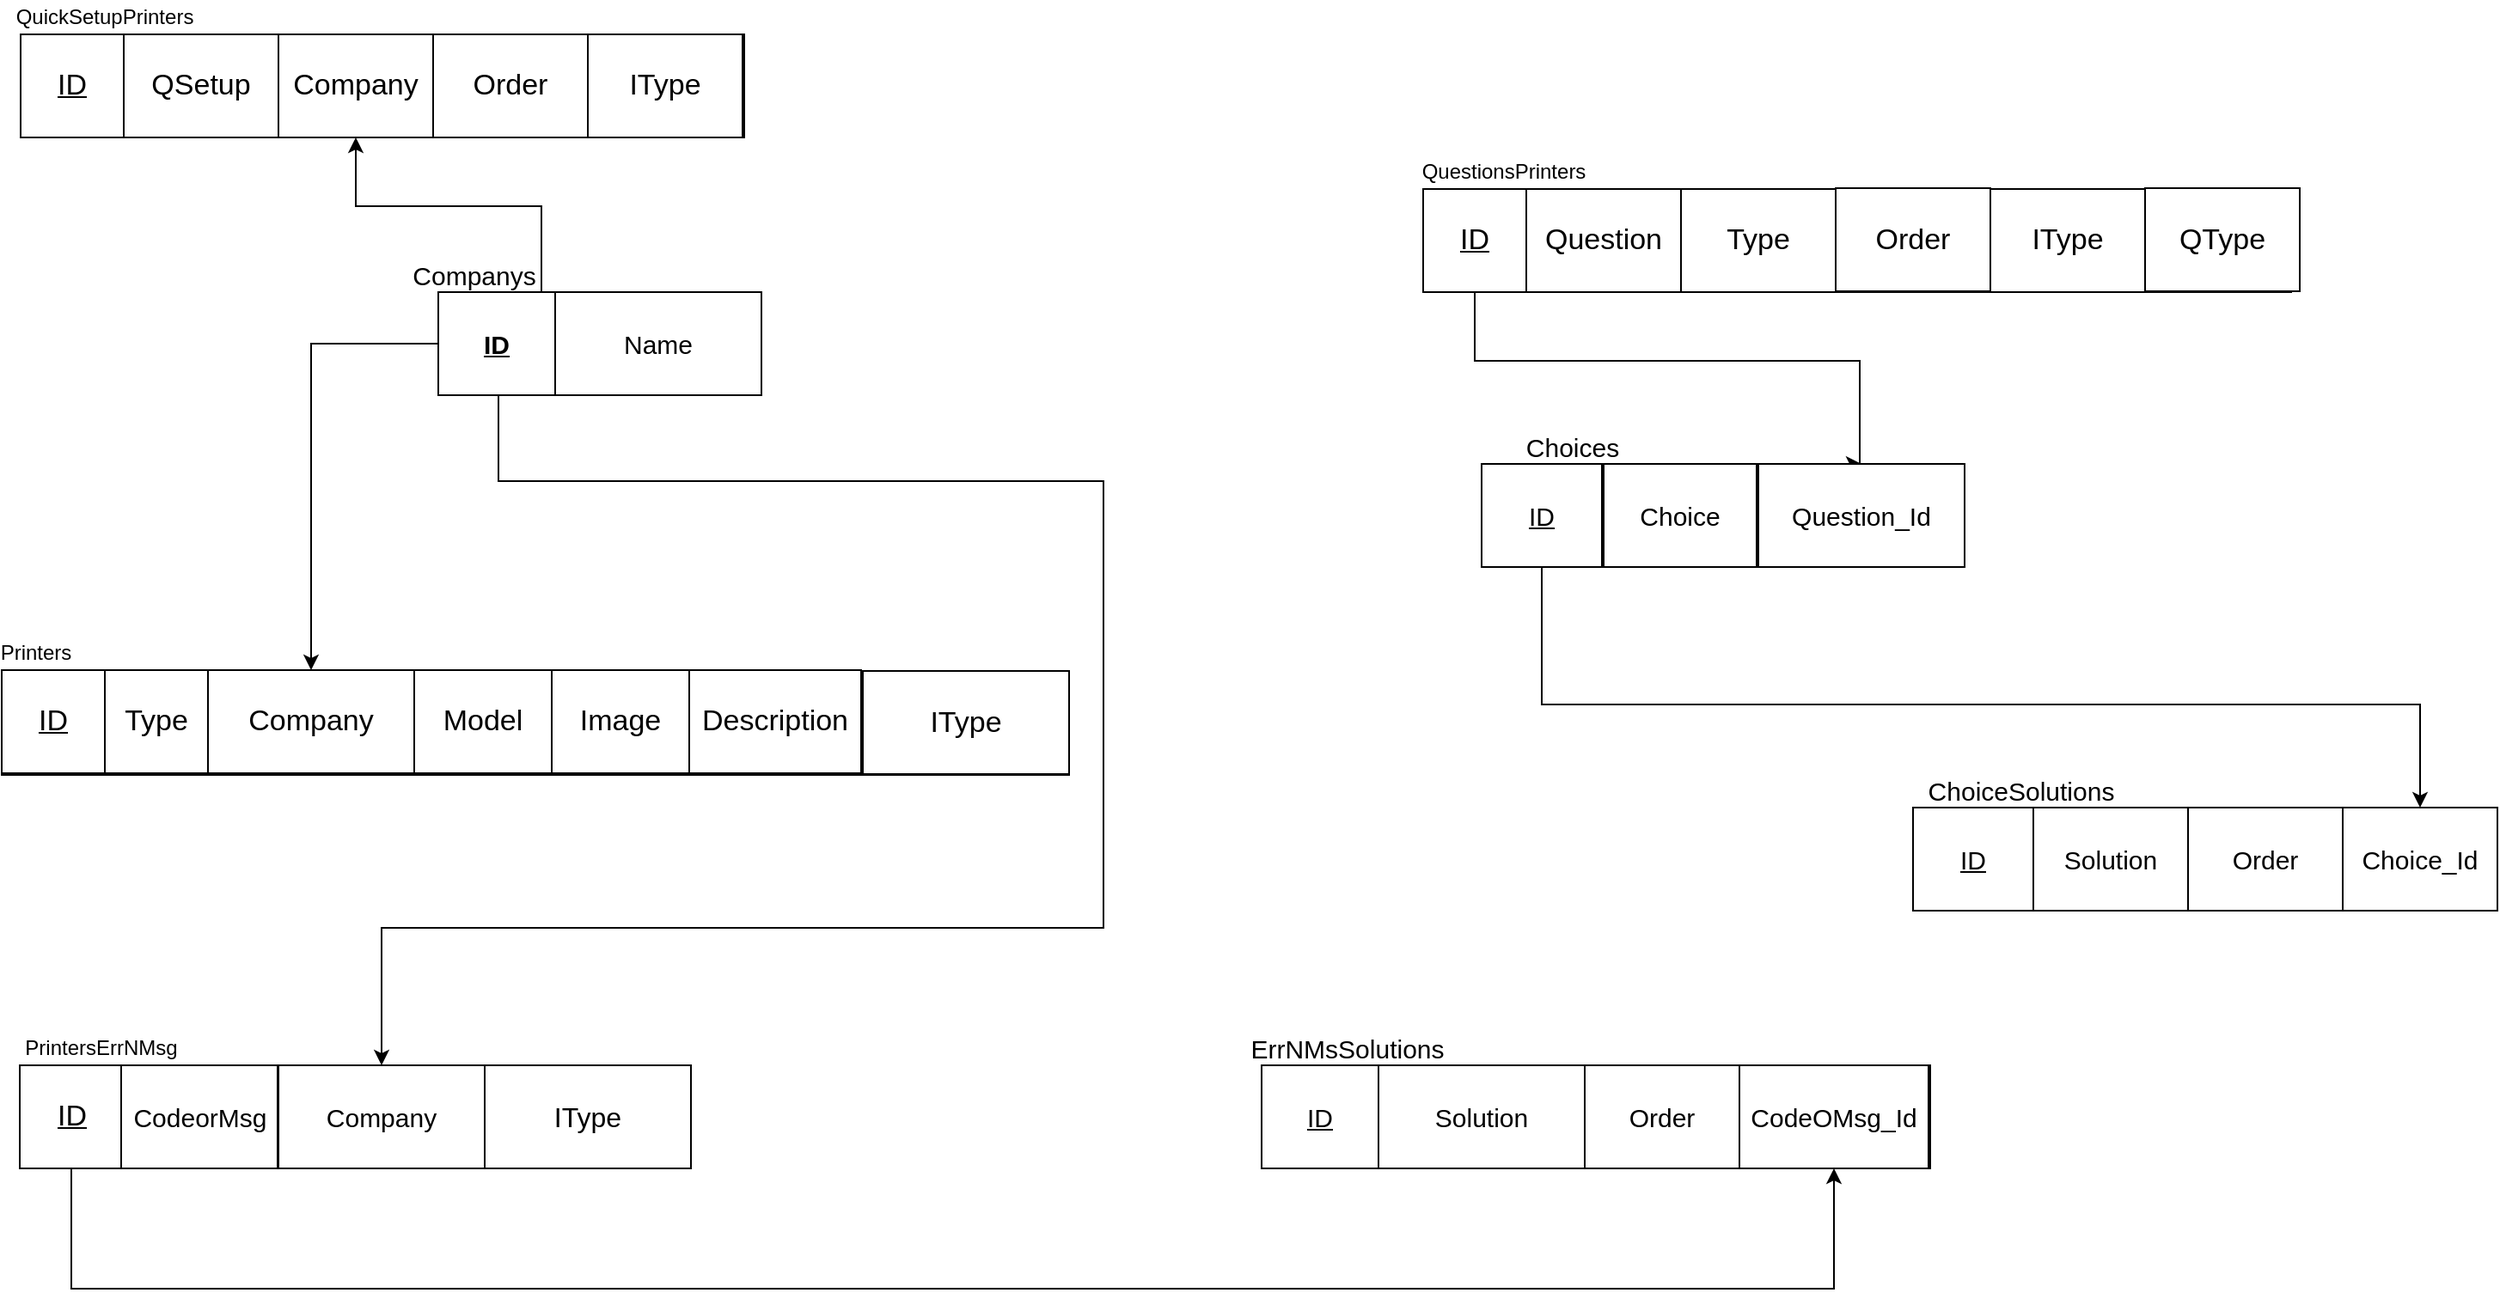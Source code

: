 <mxfile version="10.7.7" type="github"><diagram id="acN6bn-okL0BNjCFMRs_" name="Page-1"><mxGraphModel dx="1311" dy="853" grid="1" gridSize="10" guides="1" tooltips="1" connect="1" arrows="1" fold="1" page="1" pageScale="1" pageWidth="1169" pageHeight="827" math="0" shadow="0"><root><mxCell id="0"/><mxCell id="1" parent="0"/><mxCell id="JlafKzIJdYOSuMZsatz--1" value="" style="rounded=0;whiteSpace=wrap;html=1;" vertex="1" parent="1"><mxGeometry x="60" y="310" width="421" height="60" as="geometry"/></mxCell><mxCell id="JlafKzIJdYOSuMZsatz--2" value="QuickSetupPrinters" style="text;html=1;strokeColor=none;fillColor=none;align=center;verticalAlign=middle;whiteSpace=wrap;rounded=0;" vertex="1" parent="1"><mxGeometry x="89" y="290" width="40" height="20" as="geometry"/></mxCell><mxCell id="JlafKzIJdYOSuMZsatz--3" value="&lt;u&gt;&lt;font style=&quot;font-size: 17px&quot;&gt;ID&lt;/font&gt;&lt;/u&gt;" style="rounded=0;whiteSpace=wrap;html=1;" vertex="1" parent="1"><mxGeometry x="60" y="310" width="60" height="60" as="geometry"/></mxCell><mxCell id="JlafKzIJdYOSuMZsatz--4" value="&lt;span&gt;&lt;font style=&quot;font-size: 17px&quot;&gt;QSetup&lt;/font&gt;&lt;/span&gt;" style="rounded=0;whiteSpace=wrap;html=1;fontStyle=0" vertex="1" parent="1"><mxGeometry x="120" y="310" width="90" height="60" as="geometry"/></mxCell><mxCell id="JlafKzIJdYOSuMZsatz--5" value="&lt;span&gt;&lt;font style=&quot;font-size: 17px&quot;&gt;Company&lt;/font&gt;&lt;/span&gt;" style="rounded=0;whiteSpace=wrap;html=1;fontStyle=0" vertex="1" parent="1"><mxGeometry x="210" y="310" width="90" height="60" as="geometry"/></mxCell><mxCell id="JlafKzIJdYOSuMZsatz--6" value="&lt;span&gt;&lt;font style=&quot;font-size: 17px&quot;&gt;Order&lt;/font&gt;&lt;/span&gt;" style="rounded=0;whiteSpace=wrap;html=1;fontStyle=0" vertex="1" parent="1"><mxGeometry x="300" y="310" width="90" height="60" as="geometry"/></mxCell><mxCell id="JlafKzIJdYOSuMZsatz--7" value="&lt;span style=&quot;font-size: 17px&quot;&gt;IType&lt;/span&gt;" style="rounded=0;whiteSpace=wrap;html=1;fontStyle=0" vertex="1" parent="1"><mxGeometry x="390" y="310" width="90" height="60" as="geometry"/></mxCell><mxCell id="JlafKzIJdYOSuMZsatz--8" value="" style="rounded=0;whiteSpace=wrap;html=1;" vertex="1" parent="1"><mxGeometry x="49" y="681" width="621" height="60" as="geometry"/></mxCell><mxCell id="JlafKzIJdYOSuMZsatz--9" value="Printers" style="text;html=1;strokeColor=none;fillColor=none;align=center;verticalAlign=middle;whiteSpace=wrap;rounded=0;" vertex="1" parent="1"><mxGeometry x="49" y="660" width="40" height="20" as="geometry"/></mxCell><mxCell id="JlafKzIJdYOSuMZsatz--10" value="&lt;u&gt;&lt;font style=&quot;font-size: 17px&quot;&gt;ID&lt;/font&gt;&lt;/u&gt;" style="rounded=0;whiteSpace=wrap;html=1;" vertex="1" parent="1"><mxGeometry x="49" y="680" width="60" height="60" as="geometry"/></mxCell><mxCell id="JlafKzIJdYOSuMZsatz--11" value="&lt;span&gt;&lt;font style=&quot;font-size: 17px&quot;&gt;Type&lt;/font&gt;&lt;/span&gt;" style="rounded=0;whiteSpace=wrap;html=1;fontStyle=0" vertex="1" parent="1"><mxGeometry x="109" y="680" width="60" height="60" as="geometry"/></mxCell><mxCell id="JlafKzIJdYOSuMZsatz--12" value="&lt;span&gt;&lt;font style=&quot;font-size: 17px&quot;&gt;Company&lt;/font&gt;&lt;/span&gt;" style="rounded=0;whiteSpace=wrap;html=1;fontStyle=0" vertex="1" parent="1"><mxGeometry x="169" y="680" width="120" height="60" as="geometry"/></mxCell><mxCell id="JlafKzIJdYOSuMZsatz--13" value="&lt;span&gt;&lt;font style=&quot;font-size: 17px&quot;&gt;Model&lt;/font&gt;&lt;/span&gt;" style="rounded=0;whiteSpace=wrap;html=1;fontStyle=0" vertex="1" parent="1"><mxGeometry x="289" y="680" width="80" height="60" as="geometry"/></mxCell><mxCell id="JlafKzIJdYOSuMZsatz--14" value="&lt;span&gt;&lt;font style=&quot;font-size: 17px&quot;&gt;Image&lt;/font&gt;&lt;/span&gt;" style="rounded=0;whiteSpace=wrap;html=1;fontStyle=0" vertex="1" parent="1"><mxGeometry x="369" y="680" width="80" height="60" as="geometry"/></mxCell><mxCell id="JlafKzIJdYOSuMZsatz--17" value="&lt;span&gt;&lt;font style=&quot;font-size: 17px&quot;&gt;Description&lt;/font&gt;&lt;/span&gt;" style="rounded=0;whiteSpace=wrap;html=1;fontStyle=0" vertex="1" parent="1"><mxGeometry x="449" y="680" width="100" height="60" as="geometry"/></mxCell><mxCell id="JlafKzIJdYOSuMZsatz--18" value="&lt;span&gt;&lt;font style=&quot;font-size: 17px&quot;&gt;IType&lt;/font&gt;&lt;/span&gt;" style="rounded=0;whiteSpace=wrap;html=1;fontStyle=0" vertex="1" parent="1"><mxGeometry x="550" y="680.5" width="120" height="60" as="geometry"/></mxCell><mxCell id="JlafKzIJdYOSuMZsatz--20" value="" style="rounded=0;whiteSpace=wrap;html=1;" vertex="1" parent="1"><mxGeometry x="877" y="400" width="504" height="60" as="geometry"/></mxCell><mxCell id="JlafKzIJdYOSuMZsatz--21" value="QuestionsPrinters" style="text;html=1;strokeColor=none;fillColor=none;align=center;verticalAlign=middle;whiteSpace=wrap;rounded=0;" vertex="1" parent="1"><mxGeometry x="903" y="380" width="40" height="20" as="geometry"/></mxCell><mxCell id="JlafKzIJdYOSuMZsatz--92" style="edgeStyle=orthogonalEdgeStyle;rounded=0;orthogonalLoop=1;jettySize=auto;html=1;entryX=0.5;entryY=0;entryDx=0;entryDy=0;fontSize=15;" edge="1" parent="1" source="JlafKzIJdYOSuMZsatz--22" target="JlafKzIJdYOSuMZsatz--91"><mxGeometry relative="1" as="geometry"><Array as="points"><mxPoint x="906" y="500"/><mxPoint x="1130" y="500"/></Array></mxGeometry></mxCell><mxCell id="JlafKzIJdYOSuMZsatz--22" value="&lt;u&gt;&lt;font style=&quot;font-size: 17px&quot;&gt;ID&lt;/font&gt;&lt;/u&gt;" style="rounded=0;whiteSpace=wrap;html=1;" vertex="1" parent="1"><mxGeometry x="876" y="400" width="60" height="60" as="geometry"/></mxCell><mxCell id="JlafKzIJdYOSuMZsatz--23" value="&lt;span&gt;&lt;font style=&quot;font-size: 17px&quot;&gt;Question&lt;/font&gt;&lt;/span&gt;" style="rounded=0;whiteSpace=wrap;html=1;fontStyle=0" vertex="1" parent="1"><mxGeometry x="936" y="400" width="90" height="60" as="geometry"/></mxCell><mxCell id="JlafKzIJdYOSuMZsatz--24" value="&lt;span&gt;&lt;font style=&quot;font-size: 17px&quot;&gt;IType&lt;/font&gt;&lt;/span&gt;" style="rounded=0;whiteSpace=wrap;html=1;fontStyle=0" vertex="1" parent="1"><mxGeometry x="1206" y="400" width="90" height="60" as="geometry"/></mxCell><mxCell id="JlafKzIJdYOSuMZsatz--27" value="" style="rounded=0;whiteSpace=wrap;html=1;fontStyle=0" vertex="1" parent="1"><mxGeometry x="1161" y="760" width="340" height="60" as="geometry"/></mxCell><mxCell id="JlafKzIJdYOSuMZsatz--28" value="&lt;span&gt;&lt;font style=&quot;font-size: 17px&quot;&gt;Type&lt;/font&gt;&lt;/span&gt;" style="rounded=0;whiteSpace=wrap;html=1;fontStyle=0" vertex="1" parent="1"><mxGeometry x="1026" y="400" width="90" height="60" as="geometry"/></mxCell><mxCell id="JlafKzIJdYOSuMZsatz--29" value="&lt;span&gt;&lt;font style=&quot;font-size: 17px&quot;&gt;Order&lt;/font&gt;&lt;/span&gt;" style="rounded=0;whiteSpace=wrap;html=1;fontStyle=0" vertex="1" parent="1"><mxGeometry x="1116" y="399.5" width="90" height="60" as="geometry"/></mxCell><mxCell id="JlafKzIJdYOSuMZsatz--49" value="" style="rounded=0;whiteSpace=wrap;html=1;" vertex="1" parent="1"><mxGeometry x="60" y="910" width="390" height="60" as="geometry"/></mxCell><mxCell id="JlafKzIJdYOSuMZsatz--50" value="PrintersErrNMsg" style="text;html=1;strokeColor=none;fillColor=none;align=center;verticalAlign=middle;whiteSpace=wrap;rounded=0;" vertex="1" parent="1"><mxGeometry x="86.5" y="890" width="40" height="20" as="geometry"/></mxCell><mxCell id="JlafKzIJdYOSuMZsatz--82" style="edgeStyle=orthogonalEdgeStyle;rounded=0;orthogonalLoop=1;jettySize=auto;html=1;exitX=0.5;exitY=1;exitDx=0;exitDy=0;entryX=0.5;entryY=1;entryDx=0;entryDy=0;fontSize=15;" edge="1" parent="1" source="JlafKzIJdYOSuMZsatz--51" target="JlafKzIJdYOSuMZsatz--81"><mxGeometry relative="1" as="geometry"><Array as="points"><mxPoint x="89" y="1040"/><mxPoint x="1115" y="1040"/></Array></mxGeometry></mxCell><mxCell id="JlafKzIJdYOSuMZsatz--51" value="&lt;u&gt;&lt;font style=&quot;font-size: 17px&quot;&gt;ID&lt;/font&gt;&lt;/u&gt;" style="rounded=0;whiteSpace=wrap;html=1;" vertex="1" parent="1"><mxGeometry x="59.5" y="910" width="60" height="60" as="geometry"/></mxCell><mxCell id="JlafKzIJdYOSuMZsatz--52" value="CodeorMsg" style="rounded=0;whiteSpace=wrap;html=1;fontSize=15;" vertex="1" parent="1"><mxGeometry x="118.5" y="910" width="91" height="60" as="geometry"/></mxCell><mxCell id="JlafKzIJdYOSuMZsatz--53" value="" style="rounded=0;whiteSpace=wrap;html=1;fontSize=15;" vertex="1" parent="1"><mxGeometry x="782" y="910" width="389" height="60" as="geometry"/></mxCell><mxCell id="JlafKzIJdYOSuMZsatz--54" value="Company" style="rounded=0;whiteSpace=wrap;html=1;fontSize=15;" vertex="1" parent="1"><mxGeometry x="210" y="910" width="120" height="60" as="geometry"/></mxCell><mxCell id="JlafKzIJdYOSuMZsatz--55" value="IType" style="rounded=0;whiteSpace=wrap;html=1;fontSize=16;" vertex="1" parent="1"><mxGeometry x="330" y="910" width="120" height="60" as="geometry"/></mxCell><mxCell id="JlafKzIJdYOSuMZsatz--62" value="&lt;span&gt;&lt;font style=&quot;font-size: 17px&quot;&gt;QType&lt;/font&gt;&lt;/span&gt;" style="rounded=0;whiteSpace=wrap;html=1;fontStyle=0" vertex="1" parent="1"><mxGeometry x="1296" y="399.5" width="90" height="60" as="geometry"/></mxCell><mxCell id="JlafKzIJdYOSuMZsatz--63" value="" style="rounded=0;whiteSpace=wrap;html=1;fontSize=15;" vertex="1" parent="1"><mxGeometry x="303" y="460" width="188" height="60" as="geometry"/></mxCell><mxCell id="JlafKzIJdYOSuMZsatz--64" value="Companys" style="text;html=1;strokeColor=none;fillColor=none;align=center;verticalAlign=middle;whiteSpace=wrap;rounded=0;fontSize=15;" vertex="1" parent="1"><mxGeometry x="304" y="440" width="40" height="20" as="geometry"/></mxCell><mxCell id="JlafKzIJdYOSuMZsatz--67" style="edgeStyle=orthogonalEdgeStyle;rounded=0;orthogonalLoop=1;jettySize=auto;html=1;entryX=0.5;entryY=1;entryDx=0;entryDy=0;fontSize=15;" edge="1" parent="1" source="JlafKzIJdYOSuMZsatz--65" target="JlafKzIJdYOSuMZsatz--5"><mxGeometry relative="1" as="geometry"><Array as="points"><mxPoint x="363" y="410"/><mxPoint x="255" y="410"/></Array></mxGeometry></mxCell><mxCell id="JlafKzIJdYOSuMZsatz--68" style="edgeStyle=orthogonalEdgeStyle;rounded=0;orthogonalLoop=1;jettySize=auto;html=1;entryX=0.5;entryY=0;entryDx=0;entryDy=0;fontSize=15;" edge="1" parent="1" source="JlafKzIJdYOSuMZsatz--65" target="JlafKzIJdYOSuMZsatz--12"><mxGeometry relative="1" as="geometry"><Array as="points"><mxPoint x="229" y="490"/></Array></mxGeometry></mxCell><mxCell id="JlafKzIJdYOSuMZsatz--69" style="edgeStyle=orthogonalEdgeStyle;rounded=0;orthogonalLoop=1;jettySize=auto;html=1;entryX=0.5;entryY=0;entryDx=0;entryDy=0;fontSize=15;" edge="1" parent="1" source="JlafKzIJdYOSuMZsatz--65" target="JlafKzIJdYOSuMZsatz--54"><mxGeometry relative="1" as="geometry"><Array as="points"><mxPoint x="338" y="570"/><mxPoint x="690" y="570"/><mxPoint x="690" y="830"/><mxPoint x="270" y="830"/></Array></mxGeometry></mxCell><mxCell id="JlafKzIJdYOSuMZsatz--65" value="&lt;u&gt;ID&lt;/u&gt;" style="rounded=0;whiteSpace=wrap;html=1;fontSize=15;fontStyle=1" vertex="1" parent="1"><mxGeometry x="303" y="460" width="68" height="60" as="geometry"/></mxCell><mxCell id="JlafKzIJdYOSuMZsatz--66" value="Name" style="rounded=0;whiteSpace=wrap;html=1;fontSize=15;" vertex="1" parent="1"><mxGeometry x="371" y="460" width="120" height="60" as="geometry"/></mxCell><mxCell id="JlafKzIJdYOSuMZsatz--70" value="&lt;u&gt;ID&lt;/u&gt;" style="rounded=0;whiteSpace=wrap;html=1;fontSize=15;" vertex="1" parent="1"><mxGeometry x="1161" y="760" width="70" height="60" as="geometry"/></mxCell><mxCell id="JlafKzIJdYOSuMZsatz--72" value="Solution" style="rounded=0;whiteSpace=wrap;html=1;fontSize=15;" vertex="1" parent="1"><mxGeometry x="1231" y="760" width="90" height="60" as="geometry"/></mxCell><mxCell id="JlafKzIJdYOSuMZsatz--73" value="Order" style="rounded=0;whiteSpace=wrap;html=1;fontSize=15;" vertex="1" parent="1"><mxGeometry x="1321" y="760" width="90" height="60" as="geometry"/></mxCell><mxCell id="JlafKzIJdYOSuMZsatz--74" value="Choice_Id" style="rounded=0;whiteSpace=wrap;html=1;fontSize=15;" vertex="1" parent="1"><mxGeometry x="1411" y="760" width="90" height="60" as="geometry"/></mxCell><mxCell id="JlafKzIJdYOSuMZsatz--76" value="ChoiceSolutions" style="text;html=1;strokeColor=none;fillColor=none;align=center;verticalAlign=middle;whiteSpace=wrap;rounded=0;fontSize=15;" vertex="1" parent="1"><mxGeometry x="1204" y="740" width="40" height="20" as="geometry"/></mxCell><mxCell id="JlafKzIJdYOSuMZsatz--78" value="&lt;u&gt;ID&lt;/u&gt;" style="rounded=0;whiteSpace=wrap;html=1;fontSize=15;" vertex="1" parent="1"><mxGeometry x="782" y="910" width="68" height="60" as="geometry"/></mxCell><mxCell id="JlafKzIJdYOSuMZsatz--79" value="Solution" style="rounded=0;whiteSpace=wrap;html=1;fontSize=15;" vertex="1" parent="1"><mxGeometry x="850" y="910" width="120" height="60" as="geometry"/></mxCell><mxCell id="JlafKzIJdYOSuMZsatz--80" value="Order" style="rounded=0;whiteSpace=wrap;html=1;fontSize=15;" vertex="1" parent="1"><mxGeometry x="970" y="910" width="90" height="60" as="geometry"/></mxCell><mxCell id="JlafKzIJdYOSuMZsatz--81" value="CodeOMsg_Id" style="rounded=0;whiteSpace=wrap;html=1;fontSize=15;" vertex="1" parent="1"><mxGeometry x="1060" y="910" width="110" height="60" as="geometry"/></mxCell><mxCell id="JlafKzIJdYOSuMZsatz--83" value="ErrNMsSolutions" style="text;html=1;strokeColor=none;fillColor=none;align=center;verticalAlign=middle;whiteSpace=wrap;rounded=0;fontSize=15;" vertex="1" parent="1"><mxGeometry x="812" y="890" width="40" height="20" as="geometry"/></mxCell><mxCell id="JlafKzIJdYOSuMZsatz--88" value="" style="rounded=0;whiteSpace=wrap;html=1;fontSize=15;" vertex="1" parent="1"><mxGeometry x="910" y="560" width="280" height="60" as="geometry"/></mxCell><mxCell id="JlafKzIJdYOSuMZsatz--89" value="Choices" style="text;html=1;strokeColor=none;fillColor=none;align=center;verticalAlign=middle;whiteSpace=wrap;rounded=0;fontSize=15;" vertex="1" parent="1"><mxGeometry x="943" y="540" width="40" height="20" as="geometry"/></mxCell><mxCell id="JlafKzIJdYOSuMZsatz--93" style="edgeStyle=orthogonalEdgeStyle;rounded=0;orthogonalLoop=1;jettySize=auto;html=1;entryX=0.5;entryY=0;entryDx=0;entryDy=0;fontSize=15;" edge="1" parent="1" source="JlafKzIJdYOSuMZsatz--90" target="JlafKzIJdYOSuMZsatz--74"><mxGeometry relative="1" as="geometry"><Array as="points"><mxPoint x="945" y="700"/><mxPoint x="1456" y="700"/></Array></mxGeometry></mxCell><mxCell id="JlafKzIJdYOSuMZsatz--90" value="&lt;u&gt;ID&lt;/u&gt;" style="rounded=0;whiteSpace=wrap;html=1;fontSize=15;" vertex="1" parent="1"><mxGeometry x="910" y="560" width="70" height="60" as="geometry"/></mxCell><mxCell id="JlafKzIJdYOSuMZsatz--91" value="&lt;span&gt;Question_Id&lt;/span&gt;" style="rounded=0;whiteSpace=wrap;html=1;fontSize=15;fontStyle=0" vertex="1" parent="1"><mxGeometry x="1071" y="560" width="120" height="60" as="geometry"/></mxCell><mxCell id="JlafKzIJdYOSuMZsatz--94" value="Choice" style="rounded=0;whiteSpace=wrap;html=1;fontSize=15;" vertex="1" parent="1"><mxGeometry x="981" y="560" width="89" height="60" as="geometry"/></mxCell></root></mxGraphModel></diagram></mxfile>
